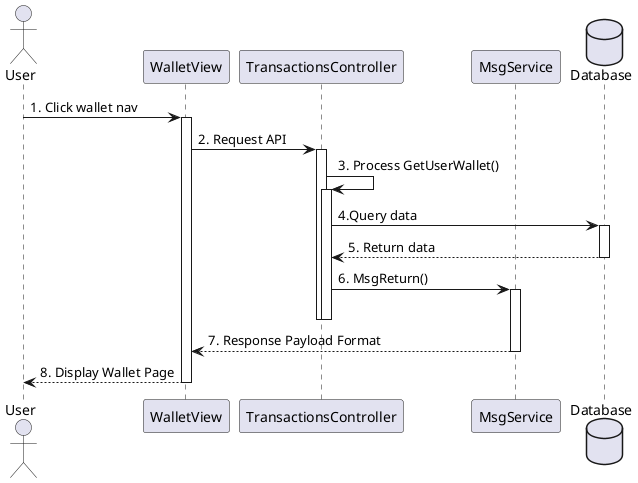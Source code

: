 @startuml
actor       User       as user
participant WalletView as view

participant TransactionsController as controller

participant MsgService as msgService
database    Database as db

user -> view ++: 1. Click wallet nav
view -> controller ++ : 2. Request API
controller -> controller ++ : 3. Process GetUserWallet()
controller -> db ++ : 4.Query data
db --> controller -- : 5. Return data
controller -> msgService ++-- : 6. MsgReturn()
deactivate controller
msgService --> view -- : 7. Response Payload Format
view --> user -- : 8. Display Wallet Page


@enduml


